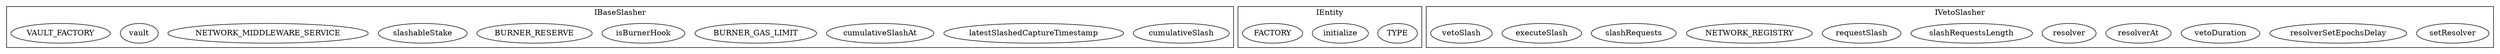 strict digraph {
subgraph cluster_620_IBaseSlasher {
label = "IBaseSlasher"
"620_cumulativeSlash" [label="cumulativeSlash"]
"620_latestSlashedCaptureTimestamp" [label="latestSlashedCaptureTimestamp"]
"620_cumulativeSlashAt" [label="cumulativeSlashAt"]
"620_BURNER_GAS_LIMIT" [label="BURNER_GAS_LIMIT"]
"620_isBurnerHook" [label="isBurnerHook"]
"620_BURNER_RESERVE" [label="BURNER_RESERVE"]
"620_slashableStake" [label="slashableStake"]
"620_NETWORK_MIDDLEWARE_SERVICE" [label="NETWORK_MIDDLEWARE_SERVICE"]
"620_vault" [label="vault"]
"620_VAULT_FACTORY" [label="VAULT_FACTORY"]
}subgraph cluster_134_IEntity {
label = "IEntity"
"134_TYPE" [label="TYPE"]
"134_initialize" [label="initialize"]
"134_FACTORY" [label="FACTORY"]
}subgraph cluster_903_IVetoSlasher {
label = "IVetoSlasher"
"903_setResolver" [label="setResolver"]
"903_resolverSetEpochsDelay" [label="resolverSetEpochsDelay"]
"903_vetoDuration" [label="vetoDuration"]
"903_resolverAt" [label="resolverAt"]
"903_resolver" [label="resolver"]
"903_slashRequestsLength" [label="slashRequestsLength"]
"903_requestSlash" [label="requestSlash"]
"903_NETWORK_REGISTRY" [label="NETWORK_REGISTRY"]
"903_slashRequests" [label="slashRequests"]
"903_executeSlash" [label="executeSlash"]
"903_vetoSlash" [label="vetoSlash"]
}subgraph cluster_solidity {
label = "[Solidity]"
}
}